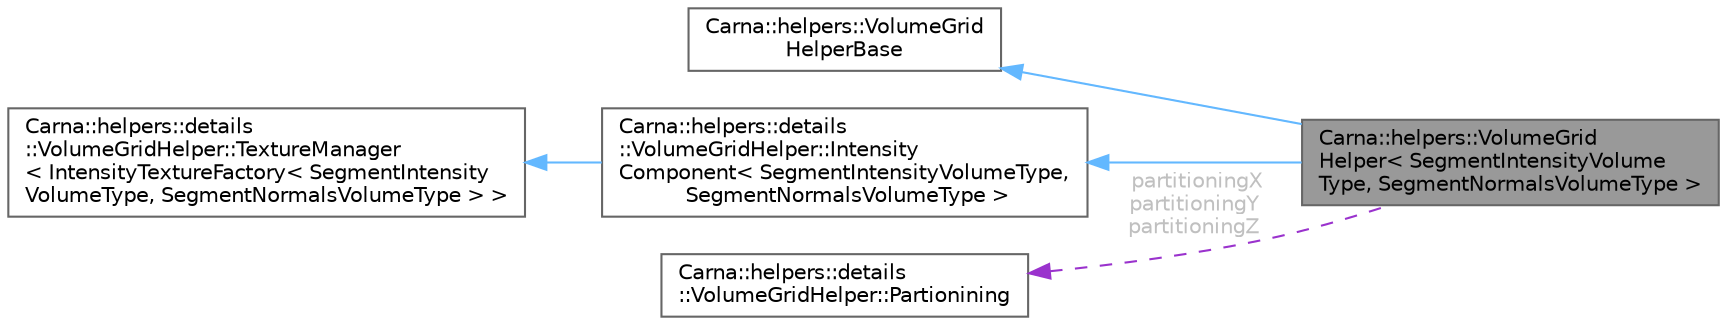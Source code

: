 digraph "Carna::helpers::VolumeGridHelper&lt; SegmentIntensityVolumeType, SegmentNormalsVolumeType &gt;"
{
 // LATEX_PDF_SIZE
  bgcolor="transparent";
  edge [fontname=Helvetica,fontsize=10,labelfontname=Helvetica,labelfontsize=10];
  node [fontname=Helvetica,fontsize=10,shape=box,height=0.2,width=0.4];
  rankdir="LR";
  Node1 [id="Node000001",label="Carna::helpers::VolumeGrid\lHelper\< SegmentIntensityVolume\lType, SegmentNormalsVolumeType \>",height=0.2,width=0.4,color="gray40", fillcolor="grey60", style="filled", fontcolor="black",tooltip="Computes the partitioning of volumetric data and the corresponding normal map. Also creates scene nod..."];
  Node2 -> Node1 [id="edge1_Node000001_Node000002",dir="back",color="steelblue1",style="solid",tooltip=" "];
  Node2 [id="Node000002",label="Carna::helpers::VolumeGrid\lHelperBase",height=0.2,width=0.4,color="gray40", fillcolor="white", style="filled",URL="$classCarna_1_1helpers_1_1VolumeGridHelperBase.html",tooltip="Defines type-parameters-independent VolumeGridHelper base interface."];
  Node3 -> Node1 [id="edge2_Node000001_Node000003",dir="back",color="steelblue1",style="solid",tooltip=" "];
  Node3 [id="Node000003",label="Carna::helpers::details\l::VolumeGridHelper::Intensity\lComponent\< SegmentIntensityVolumeType,\l SegmentNormalsVolumeType \>",height=0.2,width=0.4,color="gray40", fillcolor="white", style="filled",URL="$classCarna_1_1helpers_1_1details_1_1VolumeGridHelper_1_1IntensityComponent.html",tooltip="Defines the helpers::VolumeGridHelper component that maintains intensity volume data."];
  Node4 -> Node3 [id="edge3_Node000003_Node000004",dir="back",color="steelblue1",style="solid",tooltip=" "];
  Node4 [id="Node000004",label="Carna::helpers::details\l::VolumeGridHelper::TextureManager\l\< IntensityTextureFactory\< SegmentIntensity\lVolumeType, SegmentNormalsVolumeType \> \>",height=0.2,width=0.4,color="gray40", fillcolor="white", style="filled",URL="$classCarna_1_1helpers_1_1details_1_1VolumeGridHelper_1_1TextureManager.html",tooltip=" "];
  Node5 -> Node1 [id="edge4_Node000001_Node000005",dir="back",color="darkorchid3",style="dashed",tooltip=" ",label=" partitioningX\npartitioningY\npartitioningZ",fontcolor="grey" ];
  Node5 [id="Node000005",label="Carna::helpers::details\l::VolumeGridHelper::Partionining",height=0.2,width=0.4,color="gray40", fillcolor="white", style="filled",URL="$structCarna_1_1helpers_1_1details_1_1VolumeGridHelper_1_1Partionining.html",tooltip="Computes the partitioning that VolumeGridHelper uses along one dimension."];
}
